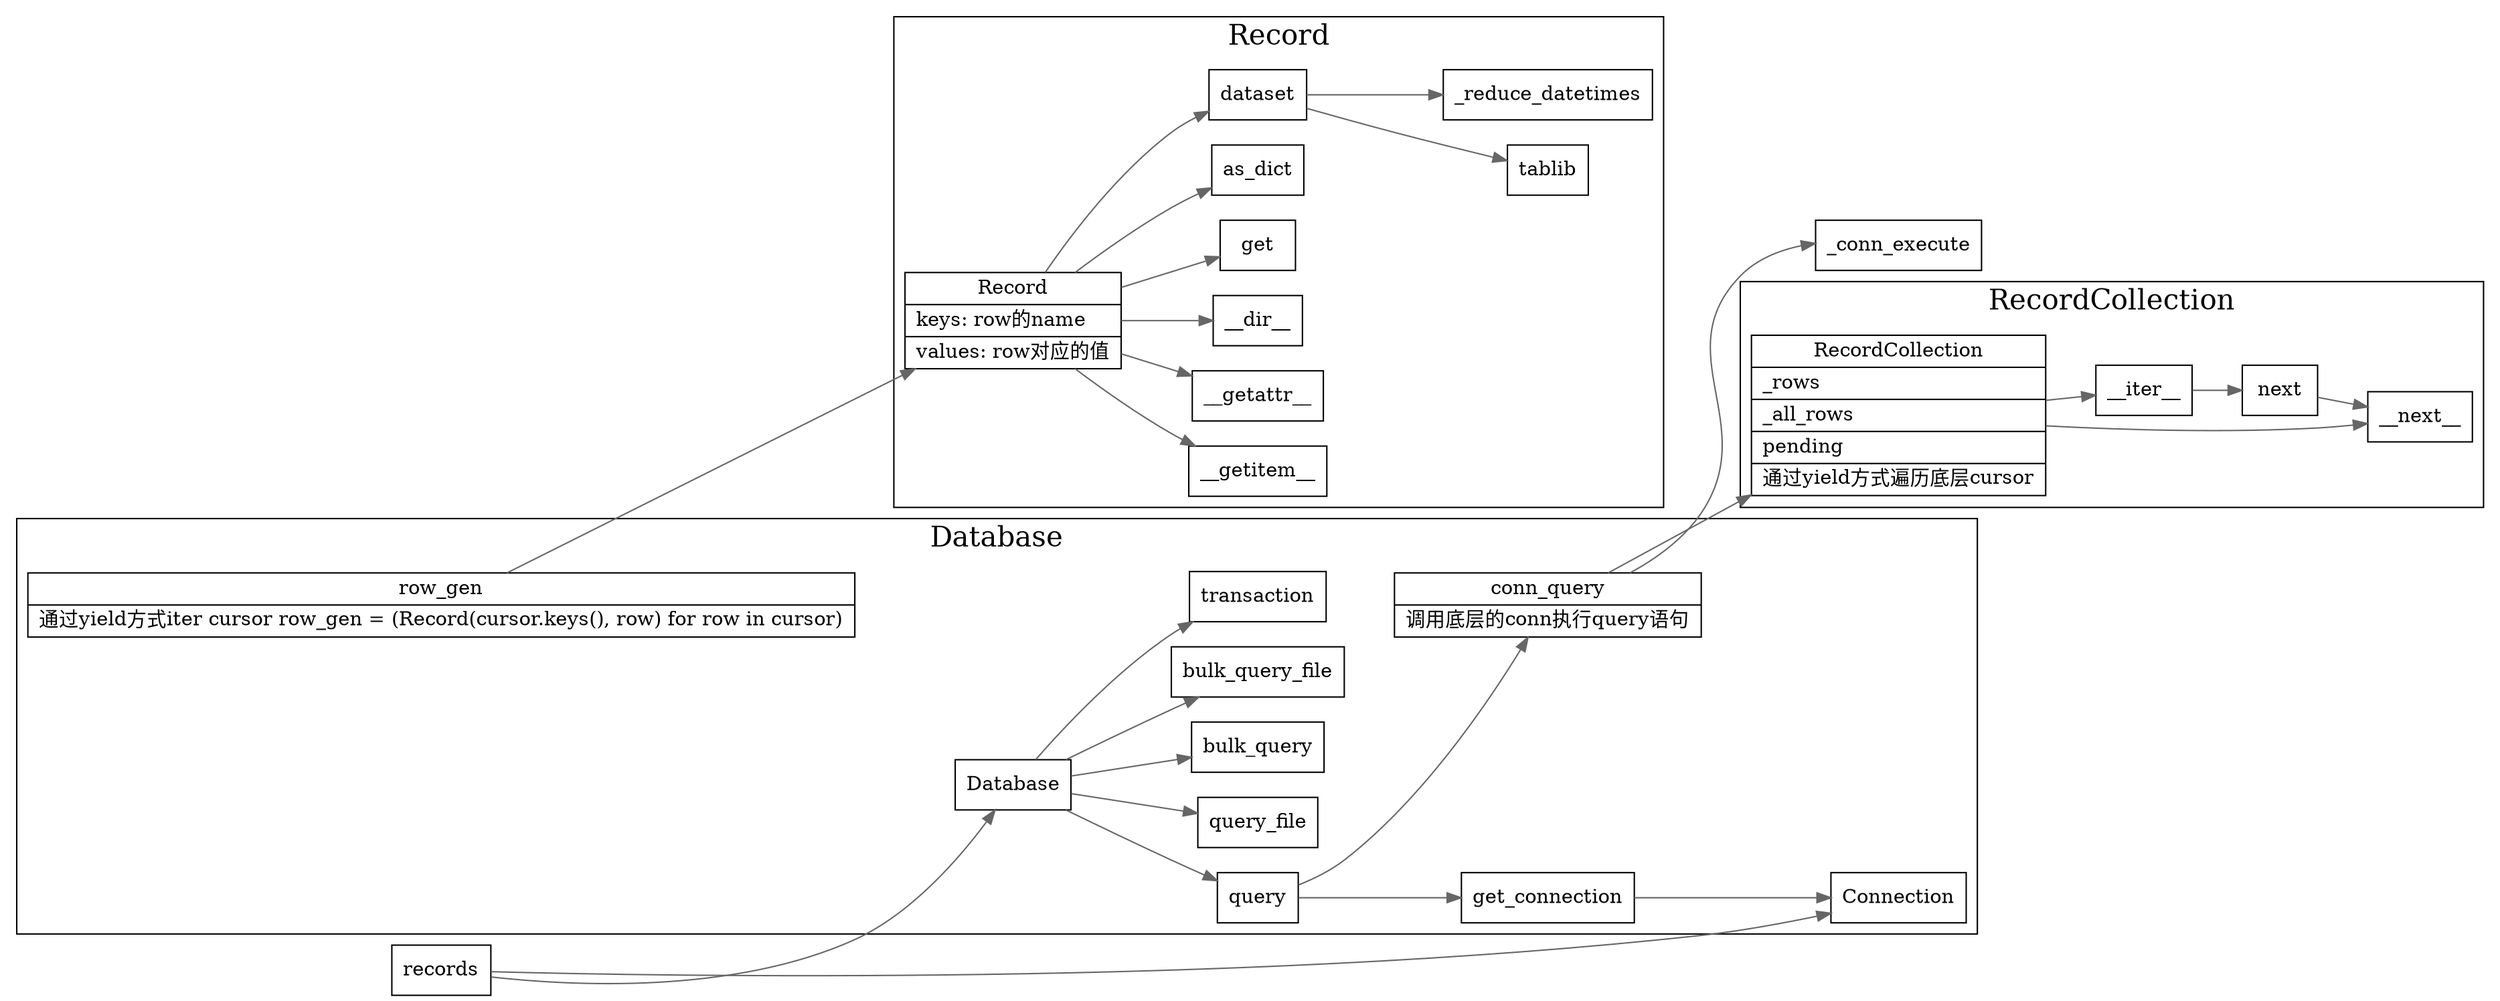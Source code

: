 digraph records {
  node[shape=box];
  edge[color=gray40];
  newrank=true;
  rankdir=LR;
  records -> {
    Database;
    Connection;
  }

  subgraph cluster_Database {
    graph[label="Database";fontsize=20;];
    Database -> {
      query; 
      query_file;
      bulk_query;
      bulk_query_file;
      transaction;
    }
    query -> {
      get_connection;
      conn_query;
    };
    get_connection -> Connection;
    row_gen[
      shape="record";
      label="{{
        row_gen|
         通过yield方式iter cursor
         row_gen = (Record(cursor.keys(), row) for row in cursor)\l
      }}";
    ];
    conn_query[
      shape="record";
      label="{{
        conn_query|
        调用底层的conn执行query语句\l
      }}";
    ];
    conn_query;
  }
  row_gen -> Record;
  conn_query -> {
    RecordCollection;
    _conn_execute;
  }


  subgraph cluster_Record {
    graph[label="Record";fontsize=20;];
    Record[
      shape="record";
      label="{{
        Record|
        keys: row的name\l|
        values: row对应的值\l
      }}";
    ];
    Record -> {
      __getitem__;
      __getattr__;
      __dir__;
      get;
      as_dict;
      dataset;
    };
    dataset -> {
      tablib;
      _reduce_datetimes;
    }
  }

  subgraph cluster_RecordCollection {
    graph[label="RecordCollection";fontsize=20;];
    RecordCollection[
      shape="record";
      label="{{
        RecordCollection|
          _rows\l|
          _all_rows\l|
          pending\l|
          通过yield方式遍历底层cursor
      }}";
    ];

    RecordCollection -> {
      __next__;
      __iter__;
    }
    __iter__ -> next -> __next__;
  }
}
